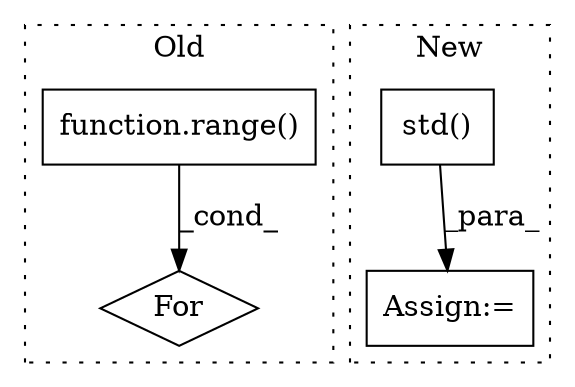 digraph G {
subgraph cluster0 {
1 [label="For" a="107" s="889,915" l="4,14" shape="diamond"];
4 [label="function.range()" a="75" s="898,914" l="6,1" shape="box"];
label = "Old";
style="dotted";
}
subgraph cluster1 {
2 [label="std()" a="75" s="411" l="14" shape="box"];
3 [label="Assign:=" a="68" s="408" l="3" shape="box"];
label = "New";
style="dotted";
}
2 -> 3 [label="_para_"];
4 -> 1 [label="_cond_"];
}